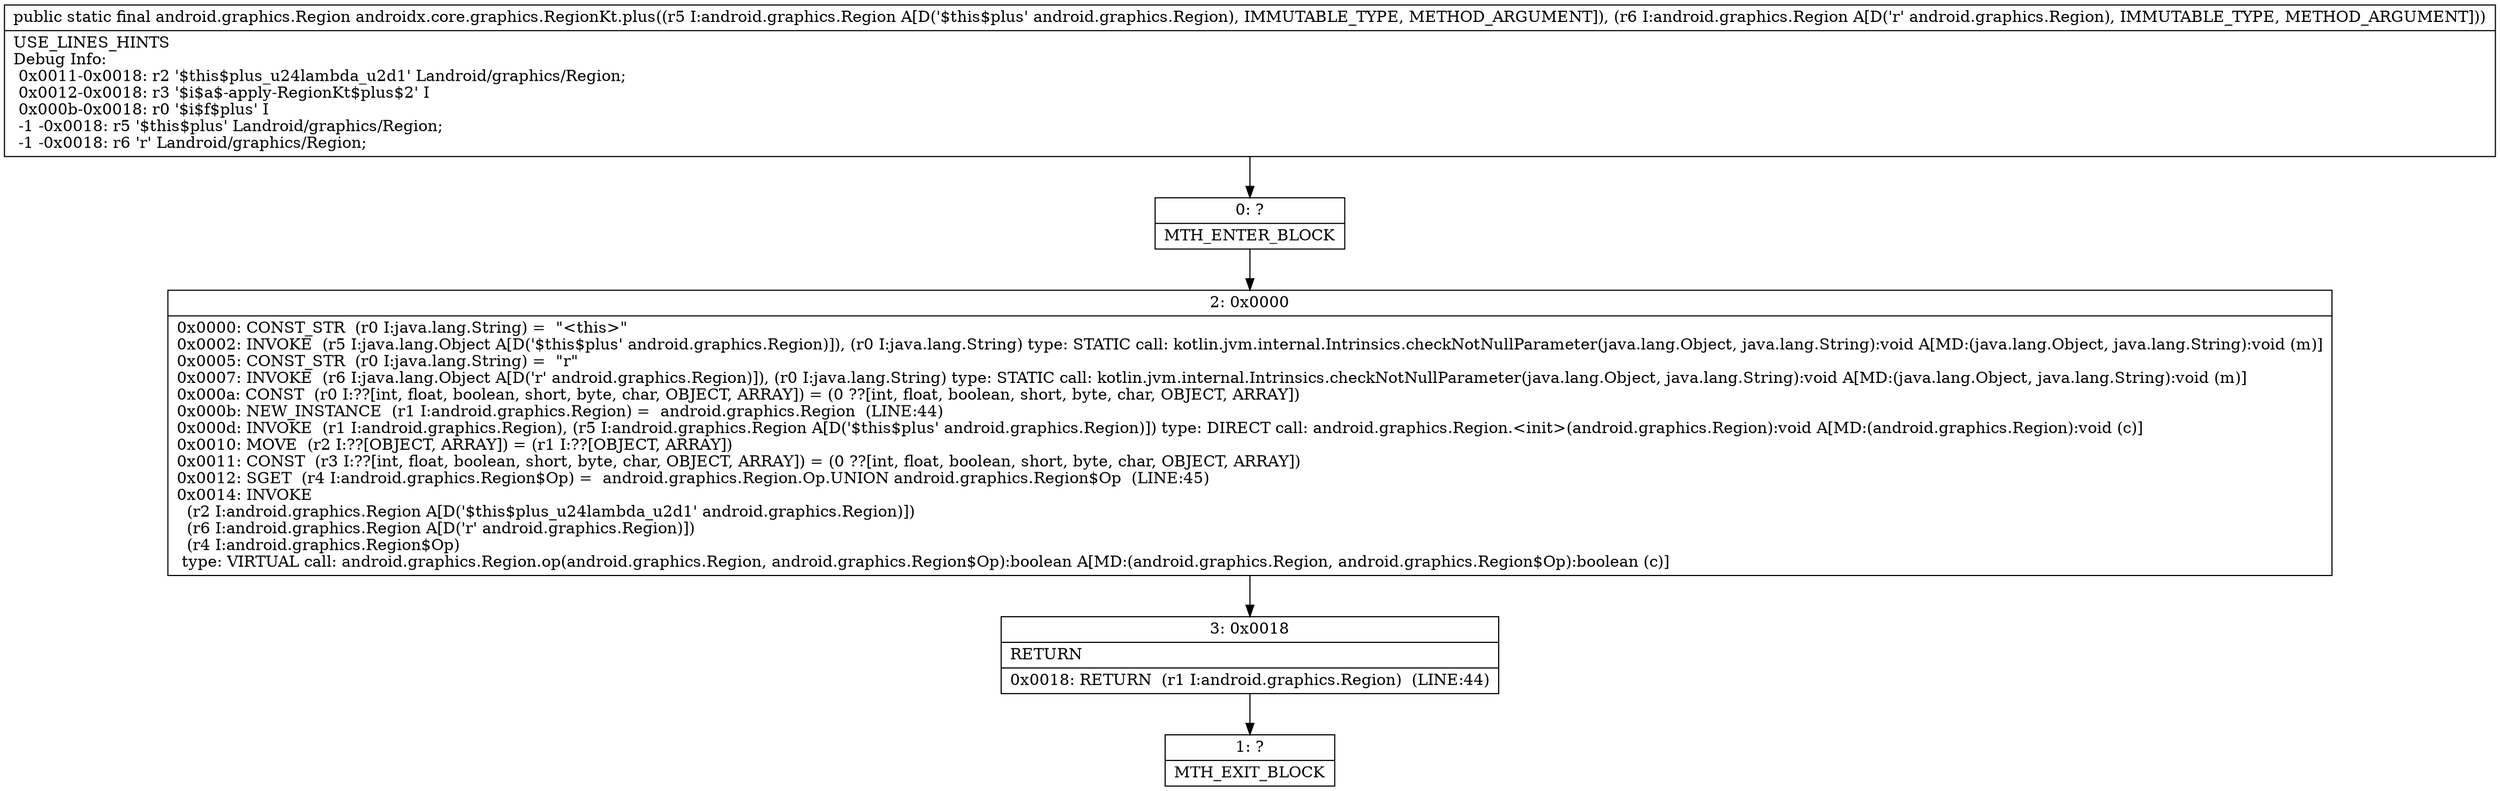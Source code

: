 digraph "CFG forandroidx.core.graphics.RegionKt.plus(Landroid\/graphics\/Region;Landroid\/graphics\/Region;)Landroid\/graphics\/Region;" {
Node_0 [shape=record,label="{0\:\ ?|MTH_ENTER_BLOCK\l}"];
Node_2 [shape=record,label="{2\:\ 0x0000|0x0000: CONST_STR  (r0 I:java.lang.String) =  \"\<this\>\" \l0x0002: INVOKE  (r5 I:java.lang.Object A[D('$this$plus' android.graphics.Region)]), (r0 I:java.lang.String) type: STATIC call: kotlin.jvm.internal.Intrinsics.checkNotNullParameter(java.lang.Object, java.lang.String):void A[MD:(java.lang.Object, java.lang.String):void (m)]\l0x0005: CONST_STR  (r0 I:java.lang.String) =  \"r\" \l0x0007: INVOKE  (r6 I:java.lang.Object A[D('r' android.graphics.Region)]), (r0 I:java.lang.String) type: STATIC call: kotlin.jvm.internal.Intrinsics.checkNotNullParameter(java.lang.Object, java.lang.String):void A[MD:(java.lang.Object, java.lang.String):void (m)]\l0x000a: CONST  (r0 I:??[int, float, boolean, short, byte, char, OBJECT, ARRAY]) = (0 ??[int, float, boolean, short, byte, char, OBJECT, ARRAY]) \l0x000b: NEW_INSTANCE  (r1 I:android.graphics.Region) =  android.graphics.Region  (LINE:44)\l0x000d: INVOKE  (r1 I:android.graphics.Region), (r5 I:android.graphics.Region A[D('$this$plus' android.graphics.Region)]) type: DIRECT call: android.graphics.Region.\<init\>(android.graphics.Region):void A[MD:(android.graphics.Region):void (c)]\l0x0010: MOVE  (r2 I:??[OBJECT, ARRAY]) = (r1 I:??[OBJECT, ARRAY]) \l0x0011: CONST  (r3 I:??[int, float, boolean, short, byte, char, OBJECT, ARRAY]) = (0 ??[int, float, boolean, short, byte, char, OBJECT, ARRAY]) \l0x0012: SGET  (r4 I:android.graphics.Region$Op) =  android.graphics.Region.Op.UNION android.graphics.Region$Op  (LINE:45)\l0x0014: INVOKE  \l  (r2 I:android.graphics.Region A[D('$this$plus_u24lambda_u2d1' android.graphics.Region)])\l  (r6 I:android.graphics.Region A[D('r' android.graphics.Region)])\l  (r4 I:android.graphics.Region$Op)\l type: VIRTUAL call: android.graphics.Region.op(android.graphics.Region, android.graphics.Region$Op):boolean A[MD:(android.graphics.Region, android.graphics.Region$Op):boolean (c)]\l}"];
Node_3 [shape=record,label="{3\:\ 0x0018|RETURN\l|0x0018: RETURN  (r1 I:android.graphics.Region)  (LINE:44)\l}"];
Node_1 [shape=record,label="{1\:\ ?|MTH_EXIT_BLOCK\l}"];
MethodNode[shape=record,label="{public static final android.graphics.Region androidx.core.graphics.RegionKt.plus((r5 I:android.graphics.Region A[D('$this$plus' android.graphics.Region), IMMUTABLE_TYPE, METHOD_ARGUMENT]), (r6 I:android.graphics.Region A[D('r' android.graphics.Region), IMMUTABLE_TYPE, METHOD_ARGUMENT]))  | USE_LINES_HINTS\lDebug Info:\l  0x0011\-0x0018: r2 '$this$plus_u24lambda_u2d1' Landroid\/graphics\/Region;\l  0x0012\-0x0018: r3 '$i$a$\-apply\-RegionKt$plus$2' I\l  0x000b\-0x0018: r0 '$i$f$plus' I\l  \-1 \-0x0018: r5 '$this$plus' Landroid\/graphics\/Region;\l  \-1 \-0x0018: r6 'r' Landroid\/graphics\/Region;\l}"];
MethodNode -> Node_0;Node_0 -> Node_2;
Node_2 -> Node_3;
Node_3 -> Node_1;
}

